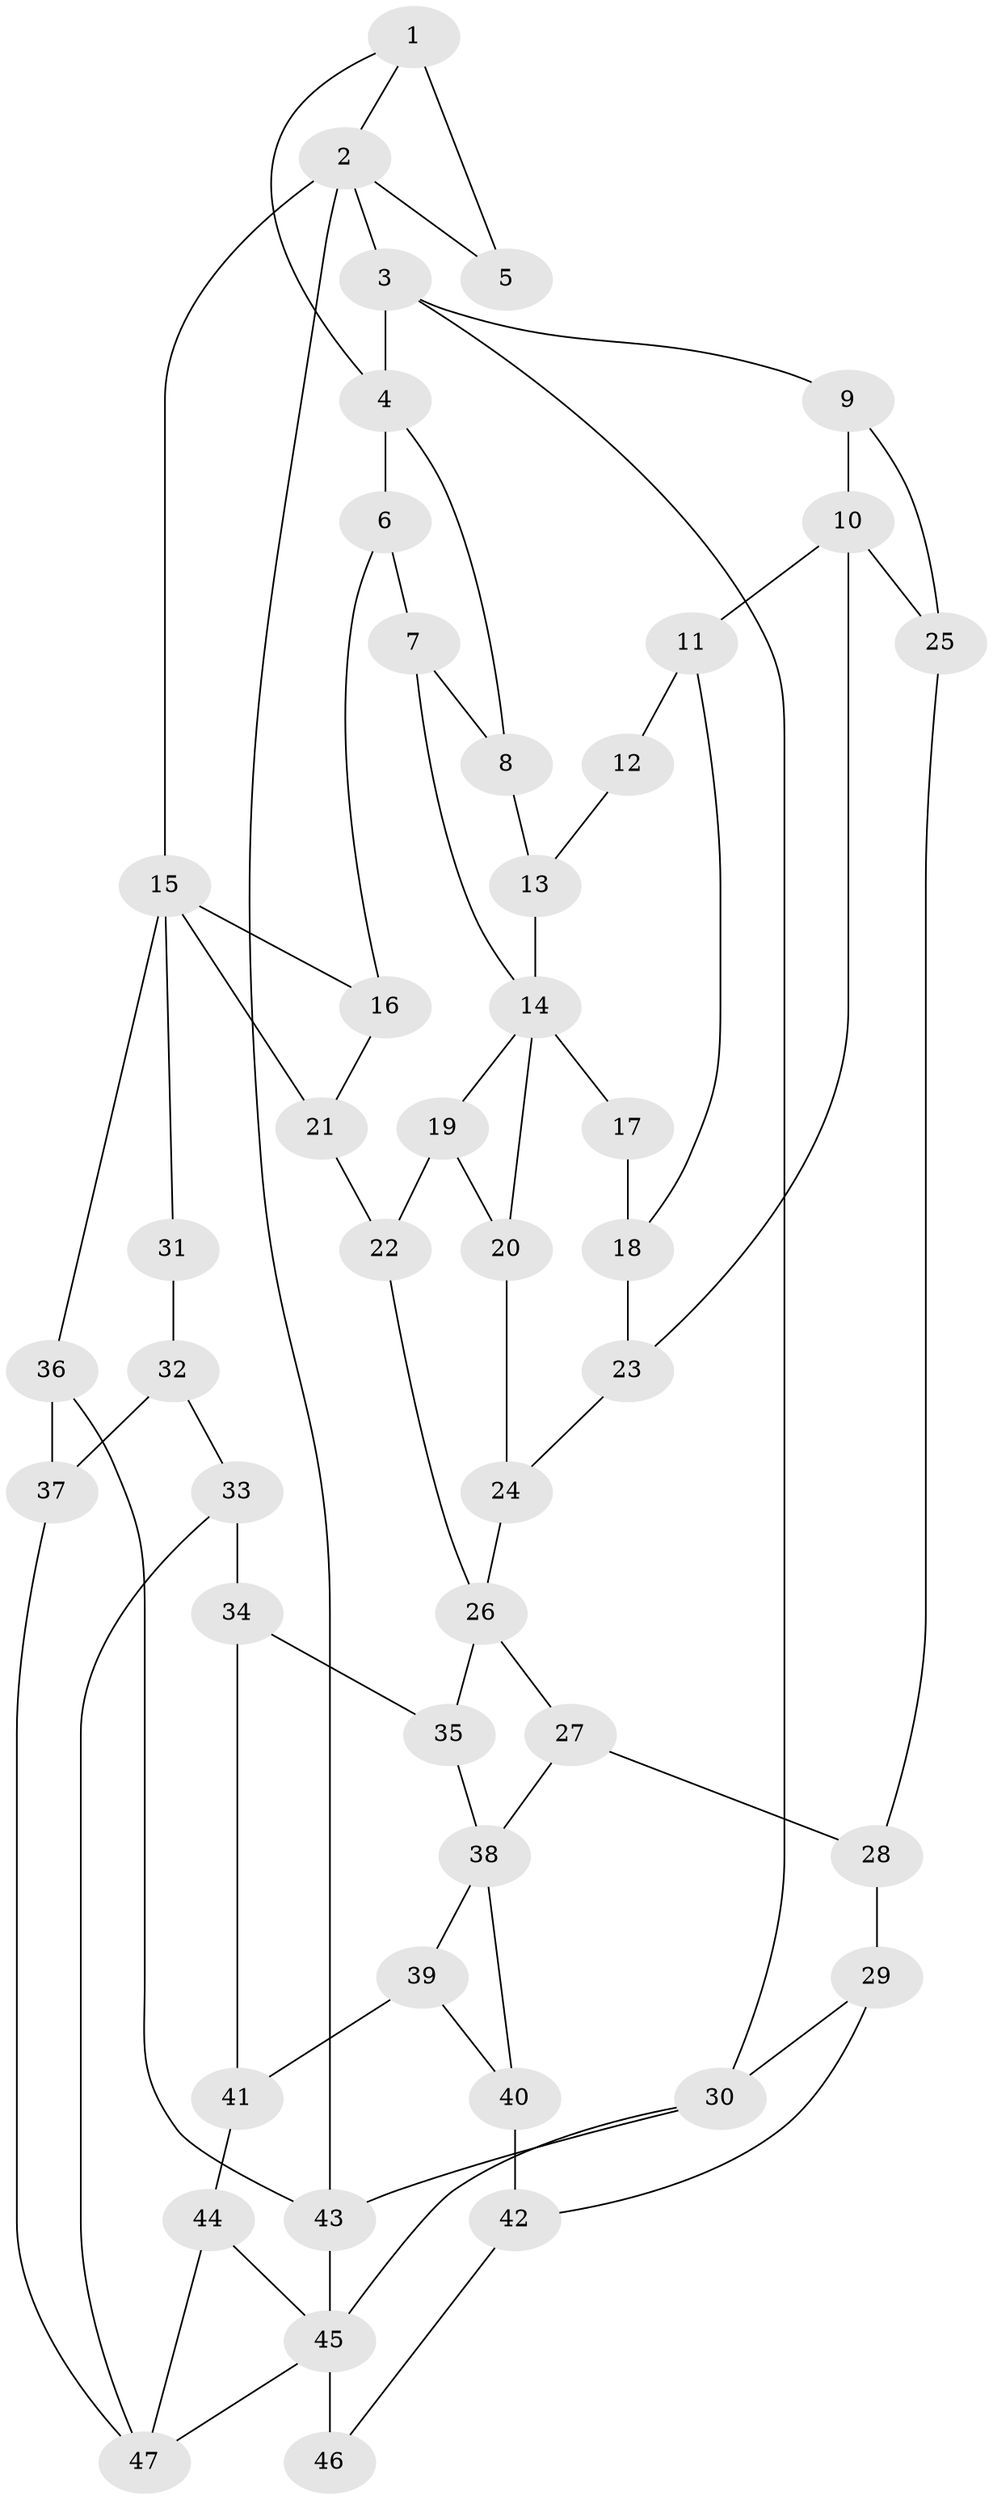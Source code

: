 // original degree distribution, {3: 0.038461538461538464, 4: 0.24358974358974358, 6: 0.24358974358974358, 5: 0.47435897435897434}
// Generated by graph-tools (version 1.1) at 2025/54/03/04/25 22:54:47]
// undirected, 47 vertices, 76 edges
graph export_dot {
  node [color=gray90,style=filled];
  1;
  2;
  3;
  4;
  5;
  6;
  7;
  8;
  9;
  10;
  11;
  12;
  13;
  14;
  15;
  16;
  17;
  18;
  19;
  20;
  21;
  22;
  23;
  24;
  25;
  26;
  27;
  28;
  29;
  30;
  31;
  32;
  33;
  34;
  35;
  36;
  37;
  38;
  39;
  40;
  41;
  42;
  43;
  44;
  45;
  46;
  47;
  1 -- 2 [weight=1.0];
  1 -- 4 [weight=1.0];
  1 -- 5 [weight=2.0];
  2 -- 3 [weight=1.0];
  2 -- 5 [weight=1.0];
  2 -- 15 [weight=2.0];
  2 -- 43 [weight=1.0];
  3 -- 4 [weight=1.0];
  3 -- 9 [weight=1.0];
  3 -- 30 [weight=1.0];
  4 -- 6 [weight=1.0];
  4 -- 8 [weight=1.0];
  6 -- 7 [weight=1.0];
  6 -- 16 [weight=1.0];
  7 -- 8 [weight=1.0];
  7 -- 14 [weight=1.0];
  8 -- 13 [weight=1.0];
  9 -- 10 [weight=1.0];
  9 -- 25 [weight=1.0];
  10 -- 11 [weight=3.0];
  10 -- 23 [weight=1.0];
  10 -- 25 [weight=1.0];
  11 -- 12 [weight=2.0];
  11 -- 18 [weight=1.0];
  12 -- 13 [weight=1.0];
  13 -- 14 [weight=1.0];
  14 -- 17 [weight=2.0];
  14 -- 19 [weight=1.0];
  14 -- 20 [weight=1.0];
  15 -- 16 [weight=1.0];
  15 -- 21 [weight=1.0];
  15 -- 31 [weight=1.0];
  15 -- 36 [weight=1.0];
  16 -- 21 [weight=1.0];
  17 -- 18 [weight=1.0];
  18 -- 23 [weight=1.0];
  19 -- 20 [weight=1.0];
  19 -- 22 [weight=1.0];
  20 -- 24 [weight=1.0];
  21 -- 22 [weight=1.0];
  22 -- 26 [weight=1.0];
  23 -- 24 [weight=1.0];
  24 -- 26 [weight=1.0];
  25 -- 28 [weight=1.0];
  26 -- 27 [weight=1.0];
  26 -- 35 [weight=1.0];
  27 -- 28 [weight=1.0];
  27 -- 38 [weight=1.0];
  28 -- 29 [weight=1.0];
  29 -- 30 [weight=1.0];
  29 -- 42 [weight=1.0];
  30 -- 43 [weight=1.0];
  30 -- 45 [weight=1.0];
  31 -- 32 [weight=2.0];
  32 -- 33 [weight=2.0];
  32 -- 37 [weight=2.0];
  33 -- 34 [weight=1.0];
  33 -- 47 [weight=1.0];
  34 -- 35 [weight=1.0];
  34 -- 41 [weight=1.0];
  35 -- 38 [weight=1.0];
  36 -- 37 [weight=2.0];
  36 -- 43 [weight=1.0];
  37 -- 47 [weight=1.0];
  38 -- 39 [weight=1.0];
  38 -- 40 [weight=1.0];
  39 -- 40 [weight=1.0];
  39 -- 41 [weight=1.0];
  40 -- 42 [weight=1.0];
  41 -- 44 [weight=1.0];
  42 -- 46 [weight=1.0];
  43 -- 45 [weight=1.0];
  44 -- 45 [weight=1.0];
  44 -- 47 [weight=1.0];
  45 -- 46 [weight=2.0];
  45 -- 47 [weight=1.0];
}

